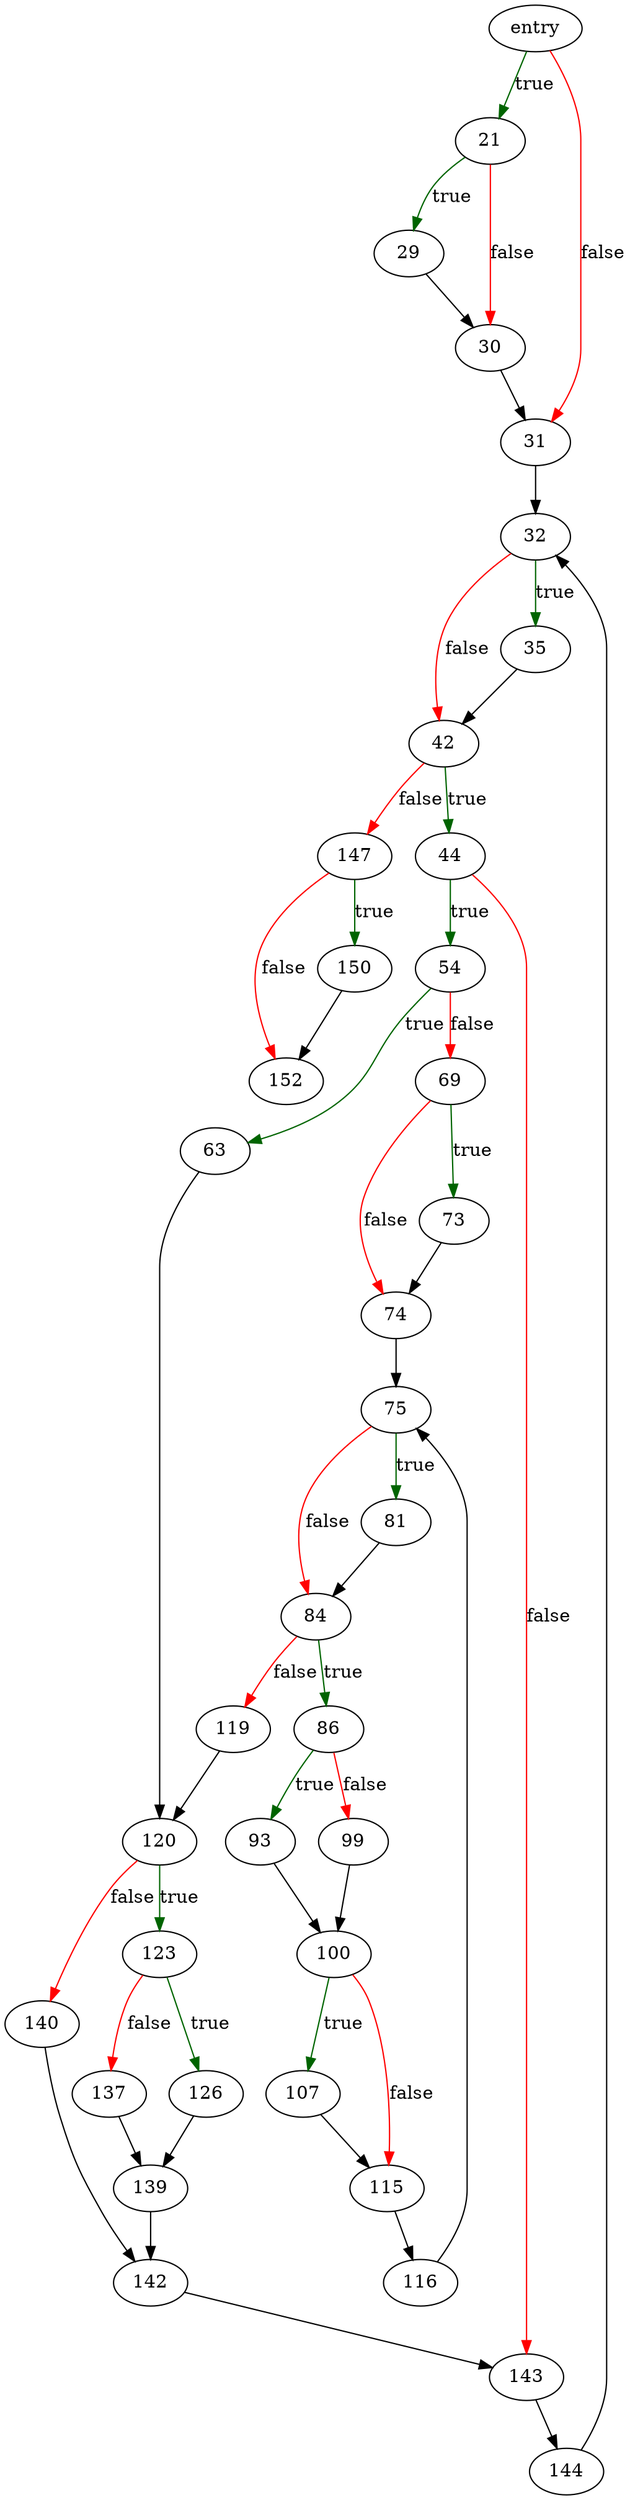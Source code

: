 digraph "vdbeSorterMergeTreeBuild" {
	// Node definitions.
	2 [label=entry];
	21;
	29;
	30;
	31;
	32;
	35;
	42;
	44;
	54;
	63;
	69;
	73;
	74;
	75;
	81;
	84;
	86;
	93;
	99;
	100;
	107;
	115;
	116;
	119;
	120;
	123;
	126;
	137;
	139;
	140;
	142;
	143;
	144;
	147;
	150;
	152;

	// Edge definitions.
	2 -> 21 [
		color=darkgreen
		label=true
	];
	2 -> 31 [
		color=red
		label=false
	];
	21 -> 29 [
		color=darkgreen
		label=true
	];
	21 -> 30 [
		color=red
		label=false
	];
	29 -> 30;
	30 -> 31;
	31 -> 32;
	32 -> 35 [
		color=darkgreen
		label=true
	];
	32 -> 42 [
		color=red
		label=false
	];
	35 -> 42;
	42 -> 44 [
		color=darkgreen
		label=true
	];
	42 -> 147 [
		color=red
		label=false
	];
	44 -> 54 [
		color=darkgreen
		label=true
	];
	44 -> 143 [
		color=red
		label=false
	];
	54 -> 63 [
		color=darkgreen
		label=true
	];
	54 -> 69 [
		color=red
		label=false
	];
	63 -> 120;
	69 -> 73 [
		color=darkgreen
		label=true
	];
	69 -> 74 [
		color=red
		label=false
	];
	73 -> 74;
	74 -> 75;
	75 -> 81 [
		color=darkgreen
		label=true
	];
	75 -> 84 [
		color=red
		label=false
	];
	81 -> 84;
	84 -> 86 [
		color=darkgreen
		label=true
	];
	84 -> 119 [
		color=red
		label=false
	];
	86 -> 93 [
		color=darkgreen
		label=true
	];
	86 -> 99 [
		color=red
		label=false
	];
	93 -> 100;
	99 -> 100;
	100 -> 107 [
		color=darkgreen
		label=true
	];
	100 -> 115 [
		color=red
		label=false
	];
	107 -> 115;
	115 -> 116;
	116 -> 75;
	119 -> 120;
	120 -> 123 [
		color=darkgreen
		label=true
	];
	120 -> 140 [
		color=red
		label=false
	];
	123 -> 126 [
		color=darkgreen
		label=true
	];
	123 -> 137 [
		color=red
		label=false
	];
	126 -> 139;
	137 -> 139;
	139 -> 142;
	140 -> 142;
	142 -> 143;
	143 -> 144;
	144 -> 32;
	147 -> 150 [
		color=darkgreen
		label=true
	];
	147 -> 152 [
		color=red
		label=false
	];
	150 -> 152;
}
